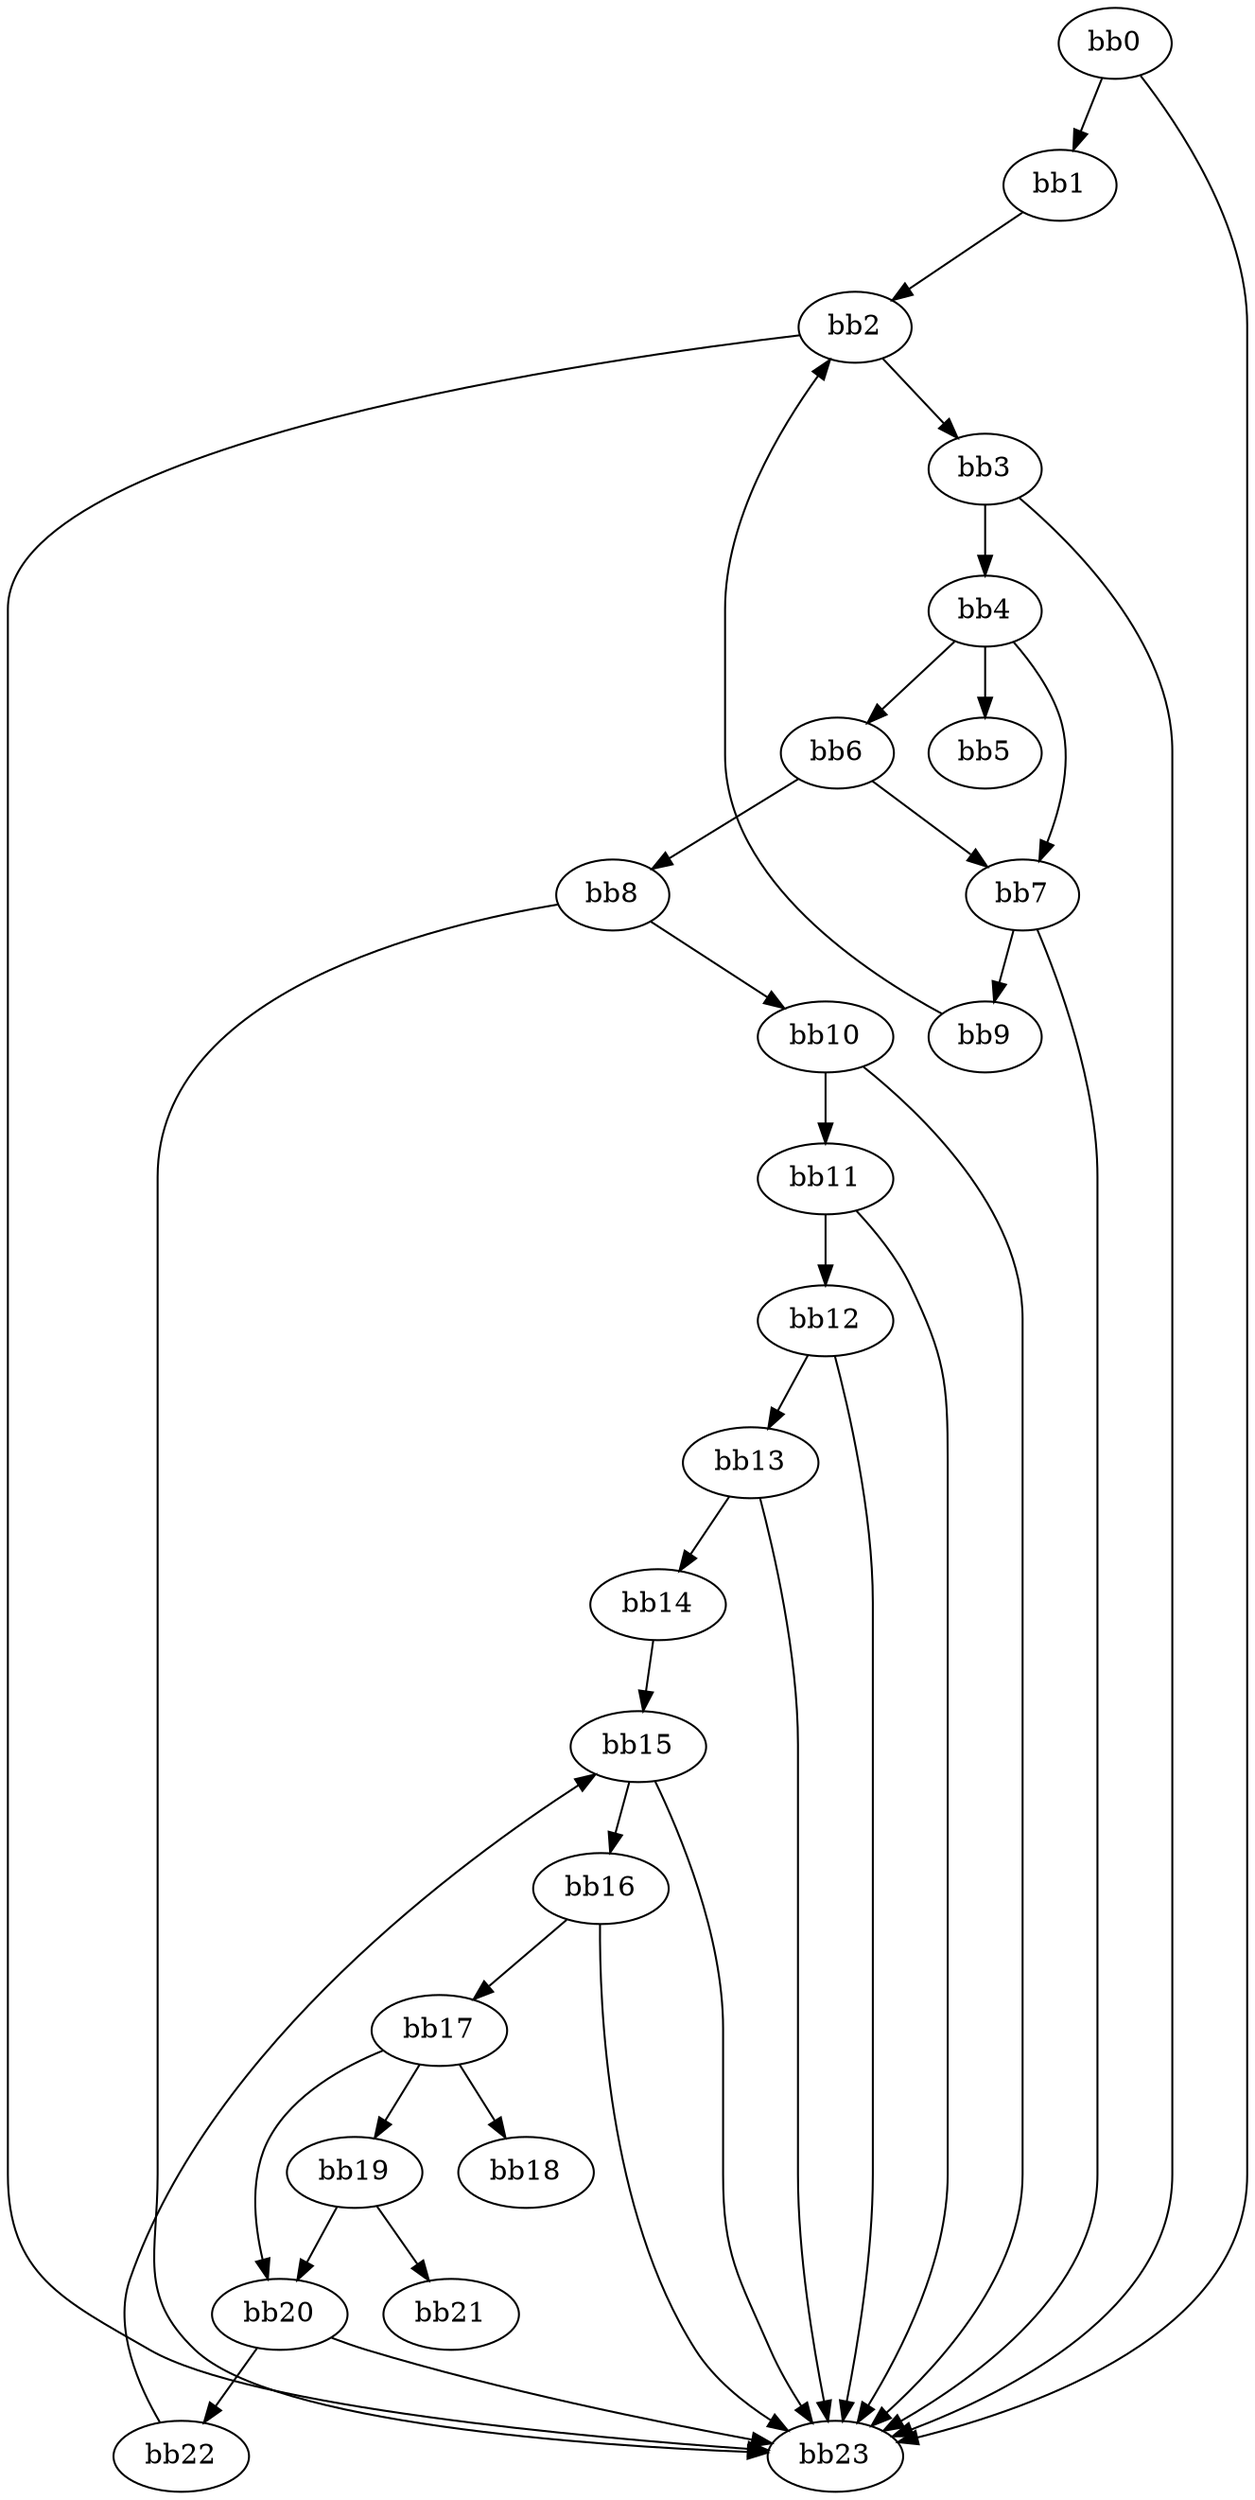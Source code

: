 digraph {
    0 [ label = "bb0\l" ]
    1 [ label = "bb1\l" ]
    2 [ label = "bb2\l" ]
    3 [ label = "bb3\l" ]
    4 [ label = "bb4\l" ]
    5 [ label = "bb5\l" ]
    6 [ label = "bb6\l" ]
    7 [ label = "bb7\l" ]
    8 [ label = "bb8\l" ]
    9 [ label = "bb9\l" ]
    10 [ label = "bb10\l" ]
    11 [ label = "bb11\l" ]
    12 [ label = "bb12\l" ]
    13 [ label = "bb13\l" ]
    14 [ label = "bb14\l" ]
    15 [ label = "bb15\l" ]
    16 [ label = "bb16\l" ]
    17 [ label = "bb17\l" ]
    18 [ label = "bb18\l" ]
    19 [ label = "bb19\l" ]
    20 [ label = "bb20\l" ]
    21 [ label = "bb21\l" ]
    22 [ label = "bb22\l" ]
    23 [ label = "bb23\l" ]
    0 -> 1 [ ]
    0 -> 23 [ ]
    1 -> 2 [ ]
    2 -> 3 [ ]
    2 -> 23 [ ]
    3 -> 4 [ ]
    3 -> 23 [ ]
    4 -> 5 [ ]
    4 -> 6 [ ]
    4 -> 7 [ ]
    6 -> 7 [ ]
    6 -> 8 [ ]
    7 -> 9 [ ]
    7 -> 23 [ ]
    8 -> 10 [ ]
    8 -> 23 [ ]
    9 -> 2 [ ]
    10 -> 11 [ ]
    10 -> 23 [ ]
    11 -> 12 [ ]
    11 -> 23 [ ]
    12 -> 13 [ ]
    12 -> 23 [ ]
    13 -> 14 [ ]
    13 -> 23 [ ]
    14 -> 15 [ ]
    15 -> 16 [ ]
    15 -> 23 [ ]
    16 -> 17 [ ]
    16 -> 23 [ ]
    17 -> 18 [ ]
    17 -> 19 [ ]
    17 -> 20 [ ]
    19 -> 20 [ ]
    19 -> 21 [ ]
    20 -> 22 [ ]
    20 -> 23 [ ]
    22 -> 15 [ ]
}

